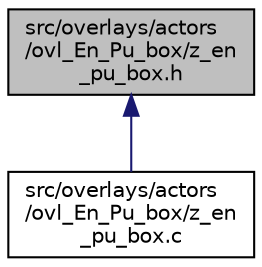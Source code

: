digraph "src/overlays/actors/ovl_En_Pu_box/z_en_pu_box.h"
{
 // LATEX_PDF_SIZE
  edge [fontname="Helvetica",fontsize="10",labelfontname="Helvetica",labelfontsize="10"];
  node [fontname="Helvetica",fontsize="10",shape=record];
  Node1 [label="src/overlays/actors\l/ovl_En_Pu_box/z_en\l_pu_box.h",height=0.2,width=0.4,color="black", fillcolor="grey75", style="filled", fontcolor="black",tooltip=" "];
  Node1 -> Node2 [dir="back",color="midnightblue",fontsize="10",style="solid",fontname="Helvetica"];
  Node2 [label="src/overlays/actors\l/ovl_En_Pu_box/z_en\l_pu_box.c",height=0.2,width=0.4,color="black", fillcolor="white", style="filled",URL="$d4/d2a/z__en__pu__box_8c.html",tooltip=" "];
}
